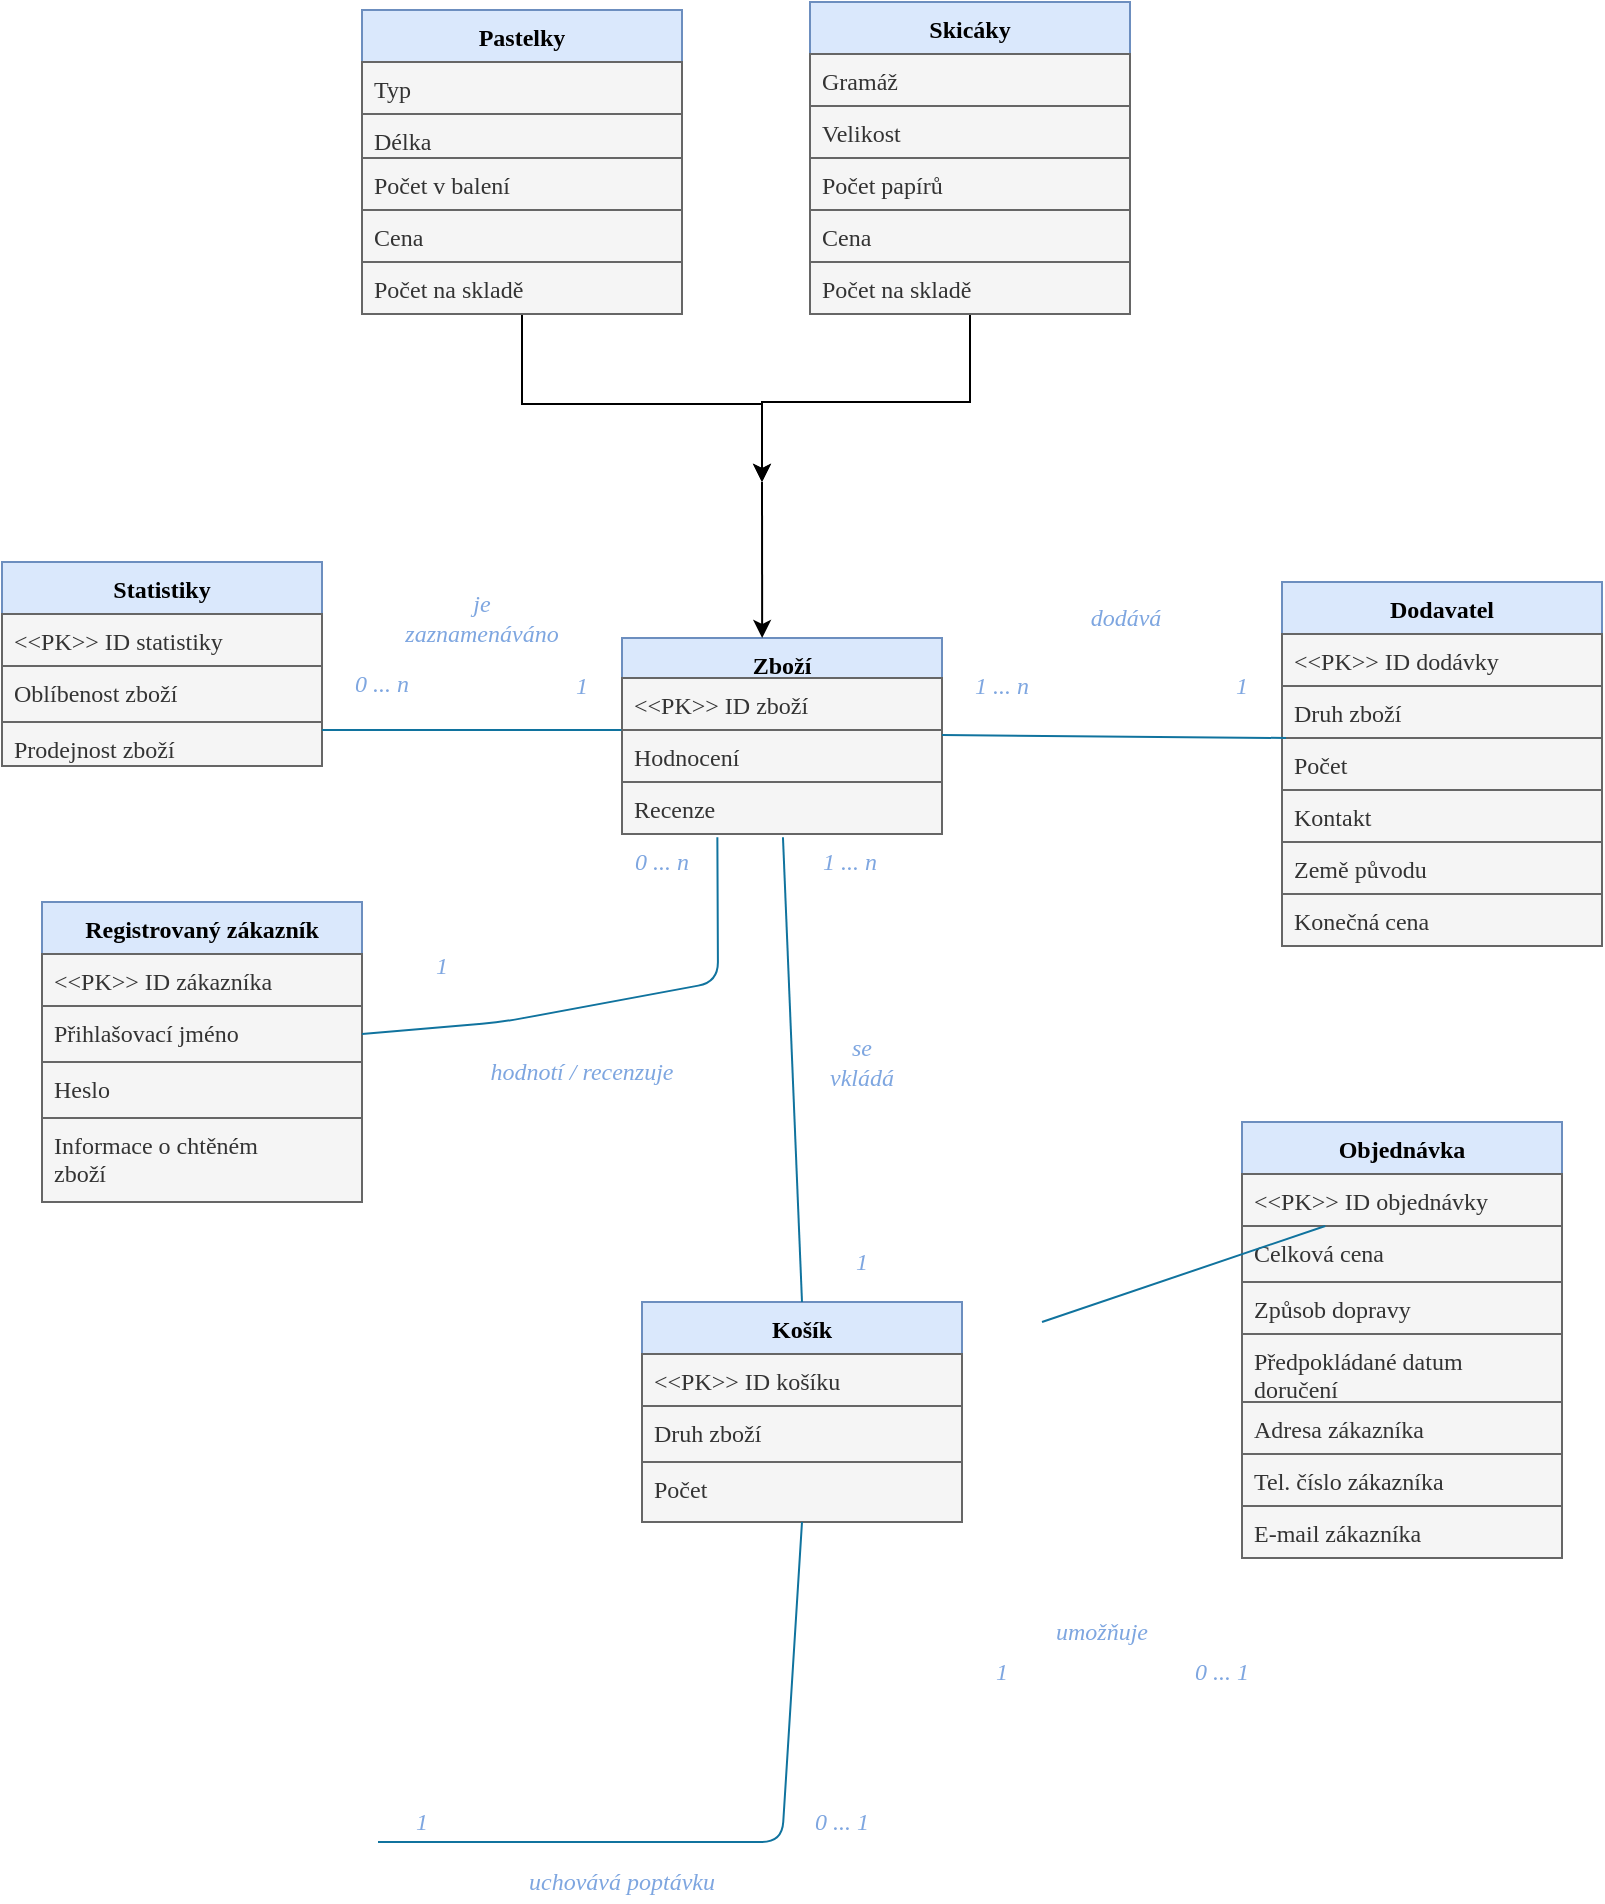 <mxfile version="13.10.3" type="github">
  <diagram id="C5RBs43oDa-KdzZeNtuy" name="Page-1">
    <mxGraphModel dx="1221" dy="1784" grid="1" gridSize="10" guides="1" tooltips="1" connect="1" arrows="1" fold="1" page="1" pageScale="1" pageWidth="827" pageHeight="1169" math="0" shadow="0">
      <root>
        <mxCell id="WIyWlLk6GJQsqaUBKTNV-0" />
        <mxCell id="WIyWlLk6GJQsqaUBKTNV-1" parent="WIyWlLk6GJQsqaUBKTNV-0" />
        <mxCell id="zkfFHV4jXpPFQw0GAbJ--0" value="Zboží" style="swimlane;fontStyle=1;align=center;verticalAlign=top;childLayout=stackLayout;horizontal=1;startSize=20;horizontalStack=0;resizeParent=1;resizeLast=0;collapsible=1;marginBottom=0;rounded=0;shadow=0;strokeWidth=1;fillColor=#dae8fc;strokeColor=#6c8ebf;fontFamily=Verdana;" parent="WIyWlLk6GJQsqaUBKTNV-1" vertex="1">
          <mxGeometry x="320" y="78" width="160" height="98" as="geometry">
            <mxRectangle x="230" y="140" width="160" height="26" as="alternateBounds" />
          </mxGeometry>
        </mxCell>
        <mxCell id="zkfFHV4jXpPFQw0GAbJ--1" value="&lt;&lt;PK&gt;&gt; ID zboží&#xa;" style="text;align=left;verticalAlign=top;spacingLeft=4;spacingRight=4;overflow=hidden;rotatable=0;points=[[0,0.5],[1,0.5]];portConstraint=eastwest;fillColor=#f5f5f5;strokeColor=#666666;fontColor=#333333;fontFamily=Verdana;" parent="zkfFHV4jXpPFQw0GAbJ--0" vertex="1">
          <mxGeometry y="20" width="160" height="26" as="geometry" />
        </mxCell>
        <mxCell id="zkfFHV4jXpPFQw0GAbJ--2" value="Hodnocení" style="text;align=left;verticalAlign=top;spacingLeft=4;spacingRight=4;overflow=hidden;rotatable=0;points=[[0,0.5],[1,0.5]];portConstraint=eastwest;rounded=0;shadow=0;html=0;fillColor=#f5f5f5;strokeColor=#666666;fontColor=#333333;fontFamily=Verdana;" parent="zkfFHV4jXpPFQw0GAbJ--0" vertex="1">
          <mxGeometry y="46" width="160" height="26" as="geometry" />
        </mxCell>
        <mxCell id="JaXvLMGw2LlgTOnkyeHC-65" value="Recenze" style="text;align=left;verticalAlign=top;spacingLeft=4;spacingRight=4;overflow=hidden;rotatable=0;points=[[0,0.5],[1,0.5]];portConstraint=eastwest;rounded=0;shadow=0;html=0;fillColor=#f5f5f5;strokeColor=#666666;fontColor=#333333;fontFamily=Verdana;" parent="zkfFHV4jXpPFQw0GAbJ--0" vertex="1">
          <mxGeometry y="72" width="160" height="26" as="geometry" />
        </mxCell>
        <mxCell id="adF56M0xgdmxckAzojvA-1" style="edgeStyle=orthogonalEdgeStyle;rounded=0;orthogonalLoop=1;jettySize=auto;html=1;exitX=0.5;exitY=1;exitDx=0;exitDy=0;" edge="1" parent="WIyWlLk6GJQsqaUBKTNV-1" source="zkfFHV4jXpPFQw0GAbJ--6">
          <mxGeometry relative="1" as="geometry">
            <mxPoint x="390" as="targetPoint" />
            <Array as="points">
              <mxPoint x="270" y="-39" />
              <mxPoint x="390" y="-39" />
            </Array>
          </mxGeometry>
        </mxCell>
        <mxCell id="zkfFHV4jXpPFQw0GAbJ--6" value="Pastelky" style="swimlane;fontStyle=1;align=center;verticalAlign=top;childLayout=stackLayout;horizontal=1;startSize=26;horizontalStack=0;resizeParent=1;resizeLast=0;collapsible=1;marginBottom=0;rounded=0;shadow=0;strokeWidth=1;fillColor=#dae8fc;strokeColor=#6c8ebf;fontFamily=Verdana;" parent="WIyWlLk6GJQsqaUBKTNV-1" vertex="1">
          <mxGeometry x="190" y="-236" width="160" height="152" as="geometry">
            <mxRectangle x="130" y="380" width="160" height="26" as="alternateBounds" />
          </mxGeometry>
        </mxCell>
        <mxCell id="zkfFHV4jXpPFQw0GAbJ--8" value="Typ" style="text;align=left;verticalAlign=top;spacingLeft=4;spacingRight=4;overflow=hidden;rotatable=0;points=[[0,0.5],[1,0.5]];portConstraint=eastwest;rounded=0;shadow=0;html=0;fillColor=#f5f5f5;strokeColor=#666666;fontColor=#333333;fontFamily=Verdana;" parent="zkfFHV4jXpPFQw0GAbJ--6" vertex="1">
          <mxGeometry y="26" width="160" height="26" as="geometry" />
        </mxCell>
        <mxCell id="zkfFHV4jXpPFQw0GAbJ--10" value="Délka" style="text;align=left;verticalAlign=top;spacingLeft=4;spacingRight=4;overflow=hidden;rotatable=0;points=[[0,0.5],[1,0.5]];portConstraint=eastwest;fontStyle=0;fillColor=#f5f5f5;strokeColor=#666666;fontColor=#333333;fontFamily=Verdana;" parent="zkfFHV4jXpPFQw0GAbJ--6" vertex="1">
          <mxGeometry y="52" width="160" height="22" as="geometry" />
        </mxCell>
        <mxCell id="zkfFHV4jXpPFQw0GAbJ--11" value="Počet v balení&#xa;" style="text;align=left;verticalAlign=top;spacingLeft=4;spacingRight=4;overflow=hidden;rotatable=0;points=[[0,0.5],[1,0.5]];portConstraint=eastwest;fillColor=#f5f5f5;strokeColor=#666666;fontColor=#333333;fontFamily=Verdana;" parent="zkfFHV4jXpPFQw0GAbJ--6" vertex="1">
          <mxGeometry y="74" width="160" height="26" as="geometry" />
        </mxCell>
        <mxCell id="AJ6dEC1eVE21eoy3BHa8-21" value="Cena" style="text;align=left;verticalAlign=top;spacingLeft=4;spacingRight=4;overflow=hidden;rotatable=0;points=[[0,0.5],[1,0.5]];portConstraint=eastwest;fillColor=#f5f5f5;strokeColor=#666666;fontColor=#333333;fontFamily=Verdana;" parent="zkfFHV4jXpPFQw0GAbJ--6" vertex="1">
          <mxGeometry y="100" width="160" height="26" as="geometry" />
        </mxCell>
        <mxCell id="6qj5Sel-Buj4L6Bamwnv-3" value="Počet na skladě" style="text;align=left;verticalAlign=top;spacingLeft=4;spacingRight=4;overflow=hidden;rotatable=0;points=[[0,0.5],[1,0.5]];portConstraint=eastwest;fillColor=#f5f5f5;strokeColor=#666666;fontColor=#333333;fontFamily=Verdana;" parent="zkfFHV4jXpPFQw0GAbJ--6" vertex="1">
          <mxGeometry y="126" width="160" height="26" as="geometry" />
        </mxCell>
        <mxCell id="adF56M0xgdmxckAzojvA-2" style="edgeStyle=orthogonalEdgeStyle;rounded=0;orthogonalLoop=1;jettySize=auto;html=1;exitX=0.5;exitY=1;exitDx=0;exitDy=0;" edge="1" parent="WIyWlLk6GJQsqaUBKTNV-1" source="zkfFHV4jXpPFQw0GAbJ--13">
          <mxGeometry relative="1" as="geometry">
            <mxPoint x="390" y="-2.274e-13" as="targetPoint" />
            <Array as="points">
              <mxPoint x="494" y="-40" />
              <mxPoint x="390" y="-40" />
            </Array>
          </mxGeometry>
        </mxCell>
        <mxCell id="zkfFHV4jXpPFQw0GAbJ--13" value="Skicáky" style="swimlane;fontStyle=1;align=center;verticalAlign=top;childLayout=stackLayout;horizontal=1;startSize=26;horizontalStack=0;resizeParent=1;resizeLast=0;collapsible=1;marginBottom=0;rounded=0;shadow=0;strokeWidth=1;fillColor=#dae8fc;strokeColor=#6c8ebf;fontFamily=Verdana;" parent="WIyWlLk6GJQsqaUBKTNV-1" vertex="1">
          <mxGeometry x="414" y="-240" width="160" height="156" as="geometry">
            <mxRectangle x="340" y="380" width="170" height="26" as="alternateBounds" />
          </mxGeometry>
        </mxCell>
        <mxCell id="AJ6dEC1eVE21eoy3BHa8-1" value="Gramáž" style="text;align=left;verticalAlign=top;spacingLeft=4;spacingRight=4;overflow=hidden;rotatable=0;points=[[0,0.5],[1,0.5]];portConstraint=eastwest;fillColor=#f5f5f5;strokeColor=#666666;fontColor=#333333;fontFamily=Verdana;" parent="zkfFHV4jXpPFQw0GAbJ--13" vertex="1">
          <mxGeometry y="26" width="160" height="26" as="geometry" />
        </mxCell>
        <mxCell id="AJ6dEC1eVE21eoy3BHa8-0" value="Velikost" style="text;align=left;verticalAlign=top;spacingLeft=4;spacingRight=4;overflow=hidden;rotatable=0;points=[[0,0.5],[1,0.5]];portConstraint=eastwest;fillColor=#f5f5f5;strokeColor=#666666;fontColor=#333333;fontFamily=Verdana;" parent="zkfFHV4jXpPFQw0GAbJ--13" vertex="1">
          <mxGeometry y="52" width="160" height="26" as="geometry" />
        </mxCell>
        <mxCell id="AJ6dEC1eVE21eoy3BHa8-2" value="Počet papírů" style="text;align=left;verticalAlign=top;spacingLeft=4;spacingRight=4;overflow=hidden;rotatable=0;points=[[0,0.5],[1,0.5]];portConstraint=eastwest;fillColor=#f5f5f5;strokeColor=#666666;fontColor=#333333;fontFamily=Verdana;" parent="zkfFHV4jXpPFQw0GAbJ--13" vertex="1">
          <mxGeometry y="78" width="160" height="26" as="geometry" />
        </mxCell>
        <mxCell id="AJ6dEC1eVE21eoy3BHa8-20" value="Cena" style="text;align=left;verticalAlign=top;spacingLeft=4;spacingRight=4;overflow=hidden;rotatable=0;points=[[0,0.5],[1,0.5]];portConstraint=eastwest;fillColor=#f5f5f5;strokeColor=#666666;fontColor=#333333;fontFamily=Verdana;" parent="zkfFHV4jXpPFQw0GAbJ--13" vertex="1">
          <mxGeometry y="104" width="160" height="26" as="geometry" />
        </mxCell>
        <mxCell id="6qj5Sel-Buj4L6Bamwnv-4" value="Počet na skladě" style="text;align=left;verticalAlign=top;spacingLeft=4;spacingRight=4;overflow=hidden;rotatable=0;points=[[0,0.5],[1,0.5]];portConstraint=eastwest;fillColor=#f5f5f5;strokeColor=#666666;fontColor=#333333;fontFamily=Verdana;" parent="zkfFHV4jXpPFQw0GAbJ--13" vertex="1">
          <mxGeometry y="130" width="160" height="26" as="geometry" />
        </mxCell>
        <mxCell id="zkfFHV4jXpPFQw0GAbJ--17" value="Dodavatel" style="swimlane;fontStyle=1;align=center;verticalAlign=top;childLayout=stackLayout;horizontal=1;startSize=26;horizontalStack=0;resizeParent=1;resizeLast=0;collapsible=1;marginBottom=0;rounded=0;shadow=0;strokeWidth=1;fillColor=#dae8fc;strokeColor=#6c8ebf;fontFamily=Verdana;" parent="WIyWlLk6GJQsqaUBKTNV-1" vertex="1">
          <mxGeometry x="650" y="50" width="160" height="182" as="geometry">
            <mxRectangle x="550" y="140" width="160" height="26" as="alternateBounds" />
          </mxGeometry>
        </mxCell>
        <mxCell id="zkfFHV4jXpPFQw0GAbJ--18" value="&lt;&lt;PK&gt;&gt; ID dodávky" style="text;align=left;verticalAlign=top;spacingLeft=4;spacingRight=4;overflow=hidden;rotatable=0;points=[[0,0.5],[1,0.5]];portConstraint=eastwest;fillColor=#f5f5f5;strokeColor=#666666;fontColor=#333333;fontFamily=Verdana;" parent="zkfFHV4jXpPFQw0GAbJ--17" vertex="1">
          <mxGeometry y="26" width="160" height="26" as="geometry" />
        </mxCell>
        <mxCell id="zkfFHV4jXpPFQw0GAbJ--19" value="Druh zboží" style="text;align=left;verticalAlign=top;spacingLeft=4;spacingRight=4;overflow=hidden;rotatable=0;points=[[0,0.5],[1,0.5]];portConstraint=eastwest;rounded=0;shadow=0;html=0;fillColor=#f5f5f5;strokeColor=#666666;fontColor=#333333;fontFamily=Verdana;" parent="zkfFHV4jXpPFQw0GAbJ--17" vertex="1">
          <mxGeometry y="52" width="160" height="26" as="geometry" />
        </mxCell>
        <mxCell id="zkfFHV4jXpPFQw0GAbJ--20" value="Počet" style="text;align=left;verticalAlign=top;spacingLeft=4;spacingRight=4;overflow=hidden;rotatable=0;points=[[0,0.5],[1,0.5]];portConstraint=eastwest;rounded=0;shadow=0;html=0;fillColor=#f5f5f5;strokeColor=#666666;fontColor=#333333;fontFamily=Verdana;" parent="zkfFHV4jXpPFQw0GAbJ--17" vertex="1">
          <mxGeometry y="78" width="160" height="26" as="geometry" />
        </mxCell>
        <mxCell id="zkfFHV4jXpPFQw0GAbJ--21" value="Kontakt&#xa;" style="text;align=left;verticalAlign=top;spacingLeft=4;spacingRight=4;overflow=hidden;rotatable=0;points=[[0,0.5],[1,0.5]];portConstraint=eastwest;rounded=0;shadow=0;html=0;fillColor=#f5f5f5;strokeColor=#666666;fontColor=#333333;fontFamily=Verdana;" parent="zkfFHV4jXpPFQw0GAbJ--17" vertex="1">
          <mxGeometry y="104" width="160" height="26" as="geometry" />
        </mxCell>
        <mxCell id="AJ6dEC1eVE21eoy3BHa8-12" value="Země původu&#xa;" style="text;align=left;verticalAlign=top;spacingLeft=4;spacingRight=4;overflow=hidden;rotatable=0;points=[[0,0.5],[1,0.5]];portConstraint=eastwest;rounded=0;shadow=0;html=0;fillColor=#f5f5f5;strokeColor=#666666;fontColor=#333333;fontFamily=Verdana;" parent="zkfFHV4jXpPFQw0GAbJ--17" vertex="1">
          <mxGeometry y="130" width="160" height="26" as="geometry" />
        </mxCell>
        <mxCell id="AJ6dEC1eVE21eoy3BHa8-13" value="Konečná cena" style="text;align=left;verticalAlign=top;spacingLeft=4;spacingRight=4;overflow=hidden;rotatable=0;points=[[0,0.5],[1,0.5]];portConstraint=eastwest;rounded=0;shadow=0;html=0;fillColor=#f5f5f5;strokeColor=#666666;fontColor=#333333;fontFamily=Verdana;" parent="zkfFHV4jXpPFQw0GAbJ--17" vertex="1">
          <mxGeometry y="156" width="160" height="26" as="geometry" />
        </mxCell>
        <mxCell id="AJ6dEC1eVE21eoy3BHa8-7" value="Košík" style="swimlane;fontStyle=1;align=center;verticalAlign=top;childLayout=stackLayout;horizontal=1;startSize=26;horizontalStack=0;resizeParent=1;resizeLast=0;collapsible=1;marginBottom=0;rounded=0;shadow=0;strokeWidth=1;fillColor=#dae8fc;strokeColor=#6c8ebf;fontFamily=Verdana;" parent="WIyWlLk6GJQsqaUBKTNV-1" vertex="1">
          <mxGeometry x="330" y="410" width="160" height="110" as="geometry">
            <mxRectangle x="340" y="380" width="170" height="26" as="alternateBounds" />
          </mxGeometry>
        </mxCell>
        <mxCell id="AJ6dEC1eVE21eoy3BHa8-8" value="&lt;&lt;PK&gt;&gt; ID košíku" style="text;align=left;verticalAlign=top;spacingLeft=4;spacingRight=4;overflow=hidden;rotatable=0;points=[[0,0.5],[1,0.5]];portConstraint=eastwest;fillColor=#f5f5f5;strokeColor=#666666;fontColor=#333333;fontFamily=Verdana;" parent="AJ6dEC1eVE21eoy3BHa8-7" vertex="1">
          <mxGeometry y="26" width="160" height="26" as="geometry" />
        </mxCell>
        <mxCell id="AJ6dEC1eVE21eoy3BHa8-9" value="Druh zboží" style="text;align=left;verticalAlign=top;spacingLeft=4;spacingRight=4;overflow=hidden;rotatable=0;points=[[0,0.5],[1,0.5]];portConstraint=eastwest;fillColor=#f5f5f5;strokeColor=#666666;fontColor=#333333;fontFamily=Verdana;" parent="AJ6dEC1eVE21eoy3BHa8-7" vertex="1">
          <mxGeometry y="52" width="160" height="28" as="geometry" />
        </mxCell>
        <mxCell id="AJ6dEC1eVE21eoy3BHa8-10" value="Počet" style="text;align=left;verticalAlign=top;spacingLeft=4;spacingRight=4;overflow=hidden;rotatable=0;points=[[0,0.5],[1,0.5]];portConstraint=eastwest;fillColor=#f5f5f5;strokeColor=#666666;fontColor=#333333;fontFamily=Verdana;" parent="AJ6dEC1eVE21eoy3BHa8-7" vertex="1">
          <mxGeometry y="80" width="160" height="30" as="geometry" />
        </mxCell>
        <mxCell id="AJ6dEC1eVE21eoy3BHa8-14" value="Statistiky&#xa;" style="swimlane;fontStyle=1;align=center;verticalAlign=top;childLayout=stackLayout;horizontal=1;startSize=26;horizontalStack=0;resizeParent=1;resizeLast=0;collapsible=1;marginBottom=0;rounded=0;shadow=0;strokeWidth=1;fillColor=#dae8fc;strokeColor=#6c8ebf;fontFamily=Verdana;" parent="WIyWlLk6GJQsqaUBKTNV-1" vertex="1">
          <mxGeometry x="10" y="40" width="160" height="102" as="geometry">
            <mxRectangle x="130" y="380" width="160" height="26" as="alternateBounds" />
          </mxGeometry>
        </mxCell>
        <mxCell id="AJ6dEC1eVE21eoy3BHa8-15" value="&lt;&lt;PK&gt;&gt; ID statistiky" style="text;align=left;verticalAlign=top;spacingLeft=4;spacingRight=4;overflow=hidden;rotatable=0;points=[[0,0.5],[1,0.5]];portConstraint=eastwest;fillColor=#f5f5f5;strokeColor=#666666;fontColor=#333333;fontFamily=Verdana;" parent="AJ6dEC1eVE21eoy3BHa8-14" vertex="1">
          <mxGeometry y="26" width="160" height="26" as="geometry" />
        </mxCell>
        <mxCell id="AJ6dEC1eVE21eoy3BHa8-16" value="Oblíbenost zboží" style="text;align=left;verticalAlign=top;spacingLeft=4;spacingRight=4;overflow=hidden;rotatable=0;points=[[0,0.5],[1,0.5]];portConstraint=eastwest;rounded=0;shadow=0;html=0;fontFamily=Verdana;fillColor=#f5f5f5;strokeColor=#666666;fontColor=#333333;" parent="AJ6dEC1eVE21eoy3BHa8-14" vertex="1">
          <mxGeometry y="52" width="160" height="28" as="geometry" />
        </mxCell>
        <mxCell id="AJ6dEC1eVE21eoy3BHa8-17" value="Prodejnost zboží" style="text;align=left;verticalAlign=top;spacingLeft=4;spacingRight=4;overflow=hidden;rotatable=0;points=[[0,0.5],[1,0.5]];portConstraint=eastwest;fontStyle=0;fillColor=#f5f5f5;strokeColor=#666666;fontColor=#333333;fontFamily=Verdana;" parent="AJ6dEC1eVE21eoy3BHa8-14" vertex="1">
          <mxGeometry y="80" width="160" height="22" as="geometry" />
        </mxCell>
        <mxCell id="JaXvLMGw2LlgTOnkyeHC-1" value="1 ... n" style="text;html=1;strokeColor=none;fillColor=none;align=center;verticalAlign=middle;whiteSpace=wrap;rounded=0;fontFamily=Verdana;fontColor=#7EA6E0;fontStyle=2" parent="WIyWlLk6GJQsqaUBKTNV-1" vertex="1">
          <mxGeometry x="490" y="92" width="40" height="20" as="geometry" />
        </mxCell>
        <mxCell id="JaXvLMGw2LlgTOnkyeHC-2" value="1" style="text;html=1;strokeColor=none;fillColor=none;align=center;verticalAlign=middle;whiteSpace=wrap;rounded=0;fontFamily=Verdana;fontColor=#7EA6E0;fontStyle=2" parent="WIyWlLk6GJQsqaUBKTNV-1" vertex="1">
          <mxGeometry x="610" y="92" width="40" height="20" as="geometry" />
        </mxCell>
        <mxCell id="JaXvLMGw2LlgTOnkyeHC-4" value="dodává" style="text;html=1;strokeColor=none;fillColor=none;align=center;verticalAlign=middle;whiteSpace=wrap;rounded=0;fontFamily=Verdana;fontColor=#7EA6E0;fontStyle=2" parent="WIyWlLk6GJQsqaUBKTNV-1" vertex="1">
          <mxGeometry x="552.4" y="58" width="40" height="20" as="geometry" />
        </mxCell>
        <mxCell id="JaXvLMGw2LlgTOnkyeHC-5" value="0 ... n" style="text;html=1;align=center;verticalAlign=middle;whiteSpace=wrap;rounded=0;fontFamily=Verdana;fontStyle=2;fontColor=#7EA6E0;" parent="WIyWlLk6GJQsqaUBKTNV-1" vertex="1">
          <mxGeometry x="180" y="91" width="40" height="20" as="geometry" />
        </mxCell>
        <mxCell id="JaXvLMGw2LlgTOnkyeHC-6" value="je zaznamenáváno" style="text;html=1;align=center;verticalAlign=middle;whiteSpace=wrap;rounded=0;fontFamily=Verdana;fontStyle=2;fontColor=#7EA6E0;" parent="WIyWlLk6GJQsqaUBKTNV-1" vertex="1">
          <mxGeometry x="230" y="58" width="40" height="20" as="geometry" />
        </mxCell>
        <mxCell id="JaXvLMGw2LlgTOnkyeHC-7" value="1" style="text;html=1;align=center;verticalAlign=middle;whiteSpace=wrap;rounded=0;fontFamily=Verdana;fontStyle=2;fontColor=#7EA6E0;" parent="WIyWlLk6GJQsqaUBKTNV-1" vertex="1">
          <mxGeometry x="280" y="92" width="40" height="20" as="geometry" />
        </mxCell>
        <mxCell id="JaXvLMGw2LlgTOnkyeHC-24" value="1 ... n" style="text;html=1;strokeColor=none;fillColor=none;align=center;verticalAlign=middle;whiteSpace=wrap;rounded=0;fontFamily=Verdana;fontColor=#7EA6E0;fontStyle=2" parent="WIyWlLk6GJQsqaUBKTNV-1" vertex="1">
          <mxGeometry x="414" y="180" width="40" height="20" as="geometry" />
        </mxCell>
        <mxCell id="JaXvLMGw2LlgTOnkyeHC-25" value="se vkládá" style="text;html=1;strokeColor=none;fillColor=none;align=center;verticalAlign=middle;whiteSpace=wrap;rounded=0;fontFamily=Verdana;fontStyle=2;fontColor=#7EA6E0;" parent="WIyWlLk6GJQsqaUBKTNV-1" vertex="1">
          <mxGeometry x="420" y="280" width="40" height="20" as="geometry" />
        </mxCell>
        <mxCell id="JaXvLMGw2LlgTOnkyeHC-26" value="1" style="text;html=1;strokeColor=none;fillColor=none;align=center;verticalAlign=middle;whiteSpace=wrap;rounded=0;fontFamily=Verdana;fontColor=#7EA6E0;fontStyle=2" parent="WIyWlLk6GJQsqaUBKTNV-1" vertex="1">
          <mxGeometry x="420" y="380" width="40" height="20" as="geometry" />
        </mxCell>
        <mxCell id="JaXvLMGw2LlgTOnkyeHC-29" value="Registrovaný zákazník" style="swimlane;fontStyle=1;align=center;verticalAlign=top;childLayout=stackLayout;horizontal=1;startSize=26;horizontalStack=0;resizeParent=1;resizeLast=0;collapsible=1;marginBottom=0;rounded=0;shadow=0;strokeWidth=1;fillColor=#dae8fc;strokeColor=#6c8ebf;fontFamily=Verdana;" parent="WIyWlLk6GJQsqaUBKTNV-1" vertex="1">
          <mxGeometry x="30" y="210" width="160" height="150" as="geometry">
            <mxRectangle x="340" y="380" width="170" height="26" as="alternateBounds" />
          </mxGeometry>
        </mxCell>
        <mxCell id="JaXvLMGw2LlgTOnkyeHC-30" value="&lt;&lt;PK&gt;&gt; ID zákazníka" style="text;align=left;verticalAlign=top;spacingLeft=4;spacingRight=4;overflow=hidden;rotatable=0;points=[[0,0.5],[1,0.5]];portConstraint=eastwest;fillColor=#f5f5f5;strokeColor=#666666;fontColor=#333333;fontFamily=Verdana;" parent="JaXvLMGw2LlgTOnkyeHC-29" vertex="1">
          <mxGeometry y="26" width="160" height="26" as="geometry" />
        </mxCell>
        <mxCell id="6qj5Sel-Buj4L6Bamwnv-0" value="Přihlašovací jméno" style="text;align=left;verticalAlign=top;spacingLeft=4;spacingRight=4;overflow=hidden;rotatable=0;points=[[0,0.5],[1,0.5]];portConstraint=eastwest;fillColor=#f5f5f5;strokeColor=#666666;fontColor=#333333;fontFamily=Verdana;" parent="JaXvLMGw2LlgTOnkyeHC-29" vertex="1">
          <mxGeometry y="52" width="160" height="28" as="geometry" />
        </mxCell>
        <mxCell id="6qj5Sel-Buj4L6Bamwnv-1" value="Heslo" style="text;align=left;verticalAlign=top;spacingLeft=4;spacingRight=4;overflow=hidden;rotatable=0;points=[[0,0.5],[1,0.5]];portConstraint=eastwest;fillColor=#f5f5f5;strokeColor=#666666;fontColor=#333333;fontFamily=Verdana;" parent="JaXvLMGw2LlgTOnkyeHC-29" vertex="1">
          <mxGeometry y="80" width="160" height="28" as="geometry" />
        </mxCell>
        <mxCell id="6qj5Sel-Buj4L6Bamwnv-5" value="Informace o chtěném &#xa;zboží" style="text;align=left;verticalAlign=top;spacingLeft=4;spacingRight=4;overflow=hidden;rotatable=0;points=[[0,0.5],[1,0.5]];portConstraint=eastwest;fillColor=#f5f5f5;strokeColor=#666666;fontColor=#333333;fontFamily=Verdana;" parent="JaXvLMGw2LlgTOnkyeHC-29" vertex="1">
          <mxGeometry y="108" width="160" height="42" as="geometry" />
        </mxCell>
        <mxCell id="JaXvLMGw2LlgTOnkyeHC-33" value="Objednávka" style="swimlane;fontStyle=1;align=center;verticalAlign=top;childLayout=stackLayout;horizontal=1;startSize=26;horizontalStack=0;resizeParent=1;resizeLast=0;collapsible=1;marginBottom=0;rounded=0;shadow=0;strokeWidth=1;fillColor=#dae8fc;strokeColor=#6c8ebf;fontFamily=Verdana;" parent="WIyWlLk6GJQsqaUBKTNV-1" vertex="1">
          <mxGeometry x="630" y="320" width="160" height="218" as="geometry">
            <mxRectangle x="340" y="380" width="170" height="26" as="alternateBounds" />
          </mxGeometry>
        </mxCell>
        <mxCell id="JaXvLMGw2LlgTOnkyeHC-34" value="&lt;&lt;PK&gt;&gt; ID objednávky&#xa;" style="text;align=left;verticalAlign=top;spacingLeft=4;spacingRight=4;overflow=hidden;rotatable=0;points=[[0,0.5],[1,0.5]];portConstraint=eastwest;fillColor=#f5f5f5;strokeColor=#666666;fontColor=#333333;fontFamily=Verdana;" parent="JaXvLMGw2LlgTOnkyeHC-33" vertex="1">
          <mxGeometry y="26" width="160" height="26" as="geometry" />
        </mxCell>
        <mxCell id="JaXvLMGw2LlgTOnkyeHC-35" value="Celková cena" style="text;align=left;verticalAlign=top;spacingLeft=4;spacingRight=4;overflow=hidden;rotatable=0;points=[[0,0.5],[1,0.5]];portConstraint=eastwest;fillColor=#f5f5f5;strokeColor=#666666;fontColor=#333333;fontFamily=Verdana;" parent="JaXvLMGw2LlgTOnkyeHC-33" vertex="1">
          <mxGeometry y="52" width="160" height="28" as="geometry" />
        </mxCell>
        <mxCell id="JaXvLMGw2LlgTOnkyeHC-36" value="Způsob dopravy" style="text;align=left;verticalAlign=top;spacingLeft=4;spacingRight=4;overflow=hidden;rotatable=0;points=[[0,0.5],[1,0.5]];portConstraint=eastwest;fillColor=#f5f5f5;strokeColor=#666666;fontColor=#333333;fontFamily=Verdana;" parent="JaXvLMGw2LlgTOnkyeHC-33" vertex="1">
          <mxGeometry y="80" width="160" height="26" as="geometry" />
        </mxCell>
        <mxCell id="JaXvLMGw2LlgTOnkyeHC-44" value="Předpokládané datum&#xa;doručení" style="text;align=left;verticalAlign=top;spacingLeft=4;spacingRight=4;overflow=hidden;rotatable=0;points=[[0,0.5],[1,0.5]];portConstraint=eastwest;fillColor=#f5f5f5;strokeColor=#666666;fontColor=#333333;fontFamily=Verdana;" parent="JaXvLMGw2LlgTOnkyeHC-33" vertex="1">
          <mxGeometry y="106" width="160" height="34" as="geometry" />
        </mxCell>
        <mxCell id="JaXvLMGw2LlgTOnkyeHC-45" value="Adresa zákazníka" style="text;align=left;verticalAlign=top;spacingLeft=4;spacingRight=4;overflow=hidden;rotatable=0;points=[[0,0.5],[1,0.5]];portConstraint=eastwest;fillColor=#f5f5f5;strokeColor=#666666;fontColor=#333333;fontFamily=Verdana;" parent="JaXvLMGw2LlgTOnkyeHC-33" vertex="1">
          <mxGeometry y="140" width="160" height="26" as="geometry" />
        </mxCell>
        <mxCell id="JaXvLMGw2LlgTOnkyeHC-46" value="Tel. číslo zákazníka" style="text;align=left;verticalAlign=top;spacingLeft=4;spacingRight=4;overflow=hidden;rotatable=0;points=[[0,0.5],[1,0.5]];portConstraint=eastwest;fillColor=#f5f5f5;strokeColor=#666666;fontColor=#333333;fontFamily=Verdana;" parent="JaXvLMGw2LlgTOnkyeHC-33" vertex="1">
          <mxGeometry y="166" width="160" height="26" as="geometry" />
        </mxCell>
        <mxCell id="JaXvLMGw2LlgTOnkyeHC-47" value="E-mail zákazníka" style="text;align=left;verticalAlign=top;spacingLeft=4;spacingRight=4;overflow=hidden;rotatable=0;points=[[0,0.5],[1,0.5]];portConstraint=eastwest;fillColor=#f5f5f5;strokeColor=#666666;fontColor=#333333;fontFamily=Verdana;" parent="JaXvLMGw2LlgTOnkyeHC-33" vertex="1">
          <mxGeometry y="192" width="160" height="26" as="geometry" />
        </mxCell>
        <mxCell id="JaXvLMGw2LlgTOnkyeHC-38" value="1" style="text;html=1;strokeColor=none;fillColor=none;align=center;verticalAlign=middle;whiteSpace=wrap;rounded=0;fontFamily=Verdana;fontColor=#7EA6E0;fontStyle=2" parent="WIyWlLk6GJQsqaUBKTNV-1" vertex="1">
          <mxGeometry x="200" y="660" width="40" height="20" as="geometry" />
        </mxCell>
        <mxCell id="JaXvLMGw2LlgTOnkyeHC-39" value="0 ... 1" style="text;html=1;strokeColor=none;fillColor=none;align=center;verticalAlign=middle;whiteSpace=wrap;rounded=0;fontFamily=Verdana;fontColor=#7EA6E0;fontStyle=2" parent="WIyWlLk6GJQsqaUBKTNV-1" vertex="1">
          <mxGeometry x="410" y="660" width="40" height="20" as="geometry" />
        </mxCell>
        <mxCell id="JaXvLMGw2LlgTOnkyeHC-40" value="uchovává poptávku" style="text;html=1;strokeColor=none;fillColor=none;align=center;verticalAlign=middle;whiteSpace=wrap;rounded=0;fontFamily=Verdana;fontColor=#7EA6E0;fontStyle=2" parent="WIyWlLk6GJQsqaUBKTNV-1" vertex="1">
          <mxGeometry x="250" y="690" width="140" height="20" as="geometry" />
        </mxCell>
        <mxCell id="JaXvLMGw2LlgTOnkyeHC-48" value="1" style="text;html=1;strokeColor=none;fillColor=none;align=center;verticalAlign=middle;whiteSpace=wrap;rounded=0;fontFamily=Verdana;fontColor=#7EA6E0;fontStyle=2" parent="WIyWlLk6GJQsqaUBKTNV-1" vertex="1">
          <mxGeometry x="490" y="585" width="40" height="20" as="geometry" />
        </mxCell>
        <mxCell id="JaXvLMGw2LlgTOnkyeHC-50" value="0 ... 1" style="text;html=1;strokeColor=none;fillColor=none;align=center;verticalAlign=middle;whiteSpace=wrap;rounded=0;fontFamily=Verdana;fontColor=#7EA6E0;fontStyle=2" parent="WIyWlLk6GJQsqaUBKTNV-1" vertex="1">
          <mxGeometry x="600" y="585" width="40" height="20" as="geometry" />
        </mxCell>
        <mxCell id="JaXvLMGw2LlgTOnkyeHC-51" value="umožňuje" style="text;html=1;strokeColor=none;fillColor=none;align=center;verticalAlign=middle;whiteSpace=wrap;rounded=0;fontFamily=Verdana;fontColor=#7EA6E0;fontStyle=2" parent="WIyWlLk6GJQsqaUBKTNV-1" vertex="1">
          <mxGeometry x="540" y="565" width="40" height="20" as="geometry" />
        </mxCell>
        <mxCell id="JaXvLMGw2LlgTOnkyeHC-54" style="edgeStyle=orthogonalEdgeStyle;rounded=0;orthogonalLoop=1;jettySize=auto;html=1;exitX=0.5;exitY=1;exitDx=0;exitDy=0;fontFamily=Verdana;fontStyle=2" parent="WIyWlLk6GJQsqaUBKTNV-1" edge="1">
          <mxGeometry relative="1" as="geometry">
            <mxPoint x="300" y="170" as="sourcePoint" />
            <mxPoint x="300" y="170" as="targetPoint" />
          </mxGeometry>
        </mxCell>
        <mxCell id="JaXvLMGw2LlgTOnkyeHC-67" value="1" style="text;html=1;strokeColor=none;fillColor=none;align=center;verticalAlign=middle;whiteSpace=wrap;rounded=0;fontFamily=Verdana;fontColor=#7EA6E0;fontStyle=2" parent="WIyWlLk6GJQsqaUBKTNV-1" vertex="1">
          <mxGeometry x="210" y="232" width="40" height="20" as="geometry" />
        </mxCell>
        <mxCell id="JaXvLMGw2LlgTOnkyeHC-68" value="hodnotí / recenzuje" style="text;html=1;strokeColor=none;fillColor=none;align=center;verticalAlign=middle;whiteSpace=wrap;rounded=0;fontFamily=Verdana;fontColor=#7EA6E0;fontStyle=2" parent="WIyWlLk6GJQsqaUBKTNV-1" vertex="1">
          <mxGeometry x="235" y="280" width="130" height="30" as="geometry" />
        </mxCell>
        <mxCell id="JaXvLMGw2LlgTOnkyeHC-69" value="0 ... n" style="text;html=1;strokeColor=none;fillColor=none;align=center;verticalAlign=middle;whiteSpace=wrap;rounded=0;fontFamily=Verdana;fontColor=#7EA6E0;fontStyle=2" parent="WIyWlLk6GJQsqaUBKTNV-1" vertex="1">
          <mxGeometry x="320" y="180" width="40" height="20" as="geometry" />
        </mxCell>
        <mxCell id="JaXvLMGw2LlgTOnkyeHC-70" value="" style="endArrow=none;html=1;entryX=-0.002;entryY=0;entryDx=0;entryDy=0;entryPerimeter=0;exitX=1;exitY=0.182;exitDx=0;exitDy=0;exitPerimeter=0;fontFamily=Verdana;fillColor=#b1ddf0;strokeColor=#10739e;" parent="WIyWlLk6GJQsqaUBKTNV-1" source="AJ6dEC1eVE21eoy3BHa8-17" target="zkfFHV4jXpPFQw0GAbJ--2" edge="1">
          <mxGeometry width="50" height="50" relative="1" as="geometry">
            <mxPoint x="430" y="260" as="sourcePoint" />
            <mxPoint x="480" y="210" as="targetPoint" />
          </mxGeometry>
        </mxCell>
        <mxCell id="JaXvLMGw2LlgTOnkyeHC-73" value="" style="endArrow=none;html=1;exitX=1;exitY=0.182;exitDx=0;exitDy=0;exitPerimeter=0;fontFamily=Verdana;fillColor=#b1ddf0;strokeColor=#10739e;" parent="WIyWlLk6GJQsqaUBKTNV-1" edge="1">
          <mxGeometry width="50" height="50" relative="1" as="geometry">
            <mxPoint x="480" y="126.504" as="sourcePoint" />
            <mxPoint x="652" y="128" as="targetPoint" />
          </mxGeometry>
        </mxCell>
        <mxCell id="JaXvLMGw2LlgTOnkyeHC-75" value="" style="endArrow=none;html=1;exitX=1;exitY=0.5;exitDx=0;exitDy=0;entryX=0.298;entryY=1.062;entryDx=0;entryDy=0;entryPerimeter=0;fontFamily=Verdana;fillColor=#b1ddf0;strokeColor=#10739e;" parent="WIyWlLk6GJQsqaUBKTNV-1" source="6qj5Sel-Buj4L6Bamwnv-0" target="JaXvLMGw2LlgTOnkyeHC-65" edge="1">
          <mxGeometry width="50" height="50" relative="1" as="geometry">
            <mxPoint x="180" y="134.004" as="sourcePoint" />
            <mxPoint x="370" y="180" as="targetPoint" />
            <Array as="points">
              <mxPoint x="260" y="270" />
              <mxPoint x="368" y="250" />
            </Array>
          </mxGeometry>
        </mxCell>
        <mxCell id="JaXvLMGw2LlgTOnkyeHC-76" value="" style="endArrow=none;html=1;entryX=0.503;entryY=1.062;entryDx=0;entryDy=0;entryPerimeter=0;exitX=0.5;exitY=0;exitDx=0;exitDy=0;fontFamily=Verdana;fillColor=#b1ddf0;strokeColor=#10739e;" parent="WIyWlLk6GJQsqaUBKTNV-1" source="AJ6dEC1eVE21eoy3BHa8-7" target="JaXvLMGw2LlgTOnkyeHC-65" edge="1">
          <mxGeometry width="50" height="50" relative="1" as="geometry">
            <mxPoint x="180" y="134.004" as="sourcePoint" />
            <mxPoint x="329.68" y="134" as="targetPoint" />
          </mxGeometry>
        </mxCell>
        <mxCell id="JaXvLMGw2LlgTOnkyeHC-78" value="" style="endArrow=none;html=1;exitX=1;exitY=0.182;exitDx=0;exitDy=0;exitPerimeter=0;entryX=0.5;entryY=1;entryDx=0;entryDy=0;fontFamily=Verdana;fillColor=#b1ddf0;strokeColor=#10739e;" parent="WIyWlLk6GJQsqaUBKTNV-1" target="AJ6dEC1eVE21eoy3BHa8-7" edge="1">
          <mxGeometry width="50" height="50" relative="1" as="geometry">
            <mxPoint x="198" y="680.004" as="sourcePoint" />
            <mxPoint x="370" y="681.5" as="targetPoint" />
            <Array as="points">
              <mxPoint x="400" y="680" />
            </Array>
          </mxGeometry>
        </mxCell>
        <mxCell id="JaXvLMGw2LlgTOnkyeHC-80" value="" style="endArrow=none;html=1;fontFamily=Verdana;fillColor=#b1ddf0;strokeColor=#10739e;" parent="WIyWlLk6GJQsqaUBKTNV-1" target="JaXvLMGw2LlgTOnkyeHC-34" edge="1">
          <mxGeometry width="50" height="50" relative="1" as="geometry">
            <mxPoint x="530" y="420" as="sourcePoint" />
            <mxPoint x="650" y="610.5" as="targetPoint" />
          </mxGeometry>
        </mxCell>
        <mxCell id="adF56M0xgdmxckAzojvA-3" value="" style="endArrow=classic;html=1;entryX=0.438;entryY=0;entryDx=0;entryDy=0;entryPerimeter=0;" edge="1" parent="WIyWlLk6GJQsqaUBKTNV-1" target="zkfFHV4jXpPFQw0GAbJ--0">
          <mxGeometry width="50" height="50" relative="1" as="geometry">
            <mxPoint x="390" as="sourcePoint" />
            <mxPoint x="410" y="-60" as="targetPoint" />
          </mxGeometry>
        </mxCell>
      </root>
    </mxGraphModel>
  </diagram>
</mxfile>
